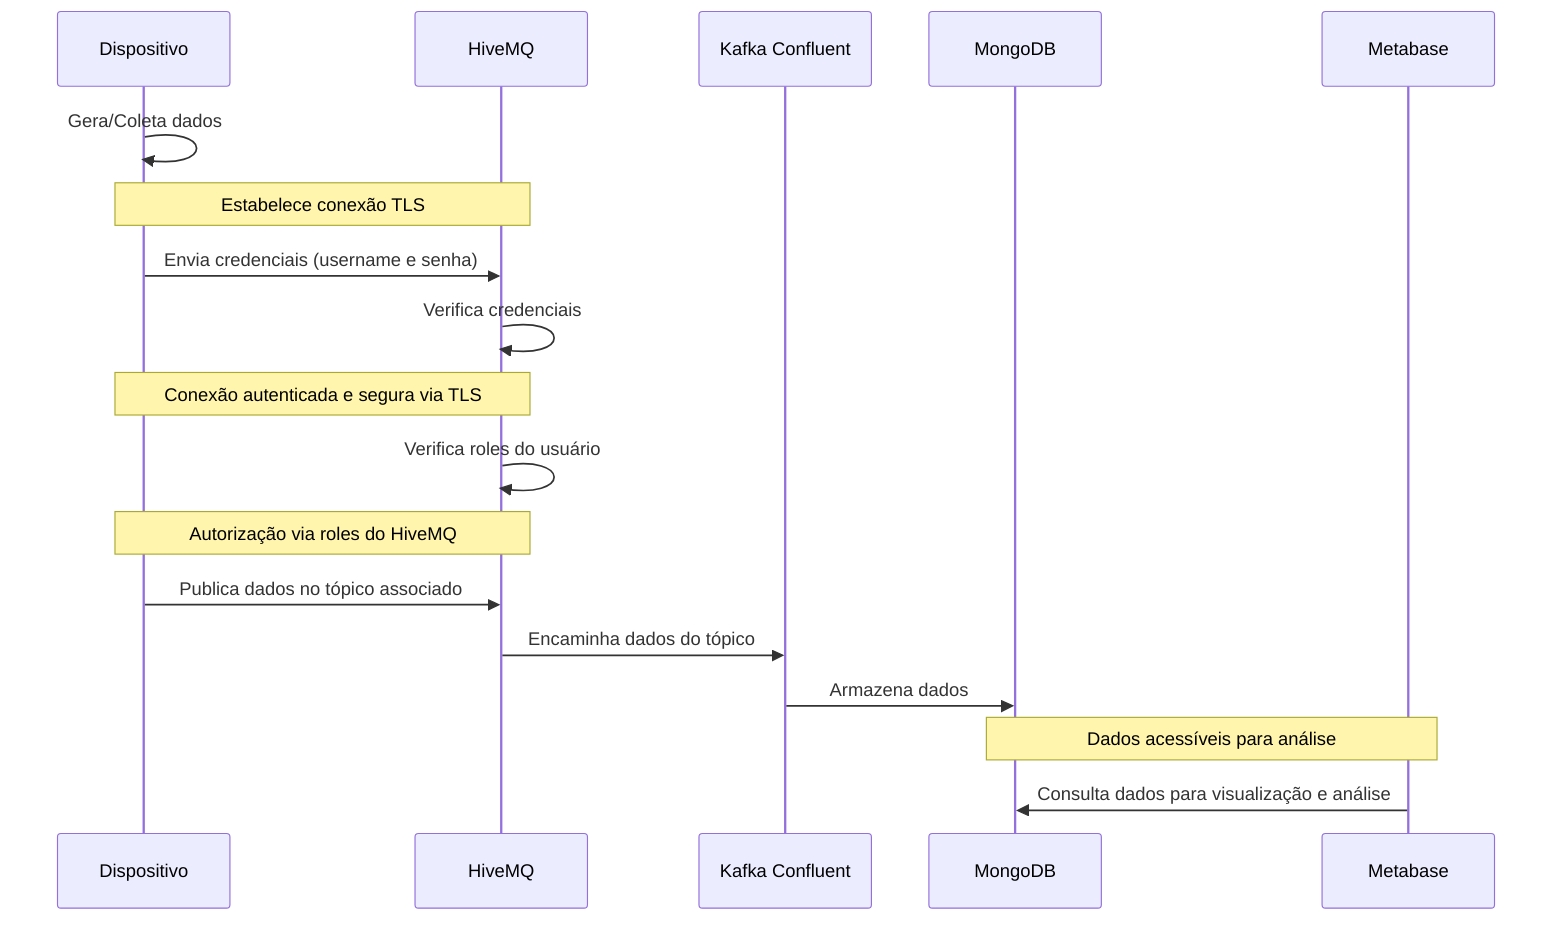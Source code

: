 sequenceDiagram
    participant Device as Dispositivo
    participant hive as HiveMQ


Device ->> Device: Gera/Coleta dados

Note over Device, hive: Estabelece conexão TLS

Device ->> hive: Envia credenciais (username e senha)

hive ->> hive: Verifica credenciais

Note over Device, hive: Conexão autenticada e segura via TLS

hive ->> hive: Verifica roles do usuário

Note over Device, hive: Autorização via roles do HiveMQ

Device ->> hive: Publica dados no tópico associado

hive ->> Kafka Confluent: Encaminha dados do tópico

Kafka Confluent ->> MongoDB: Armazena dados

Note over MongoDB, Metabase: Dados acessíveis para análise

Metabase ->> MongoDB: Consulta dados para visualização e análise
